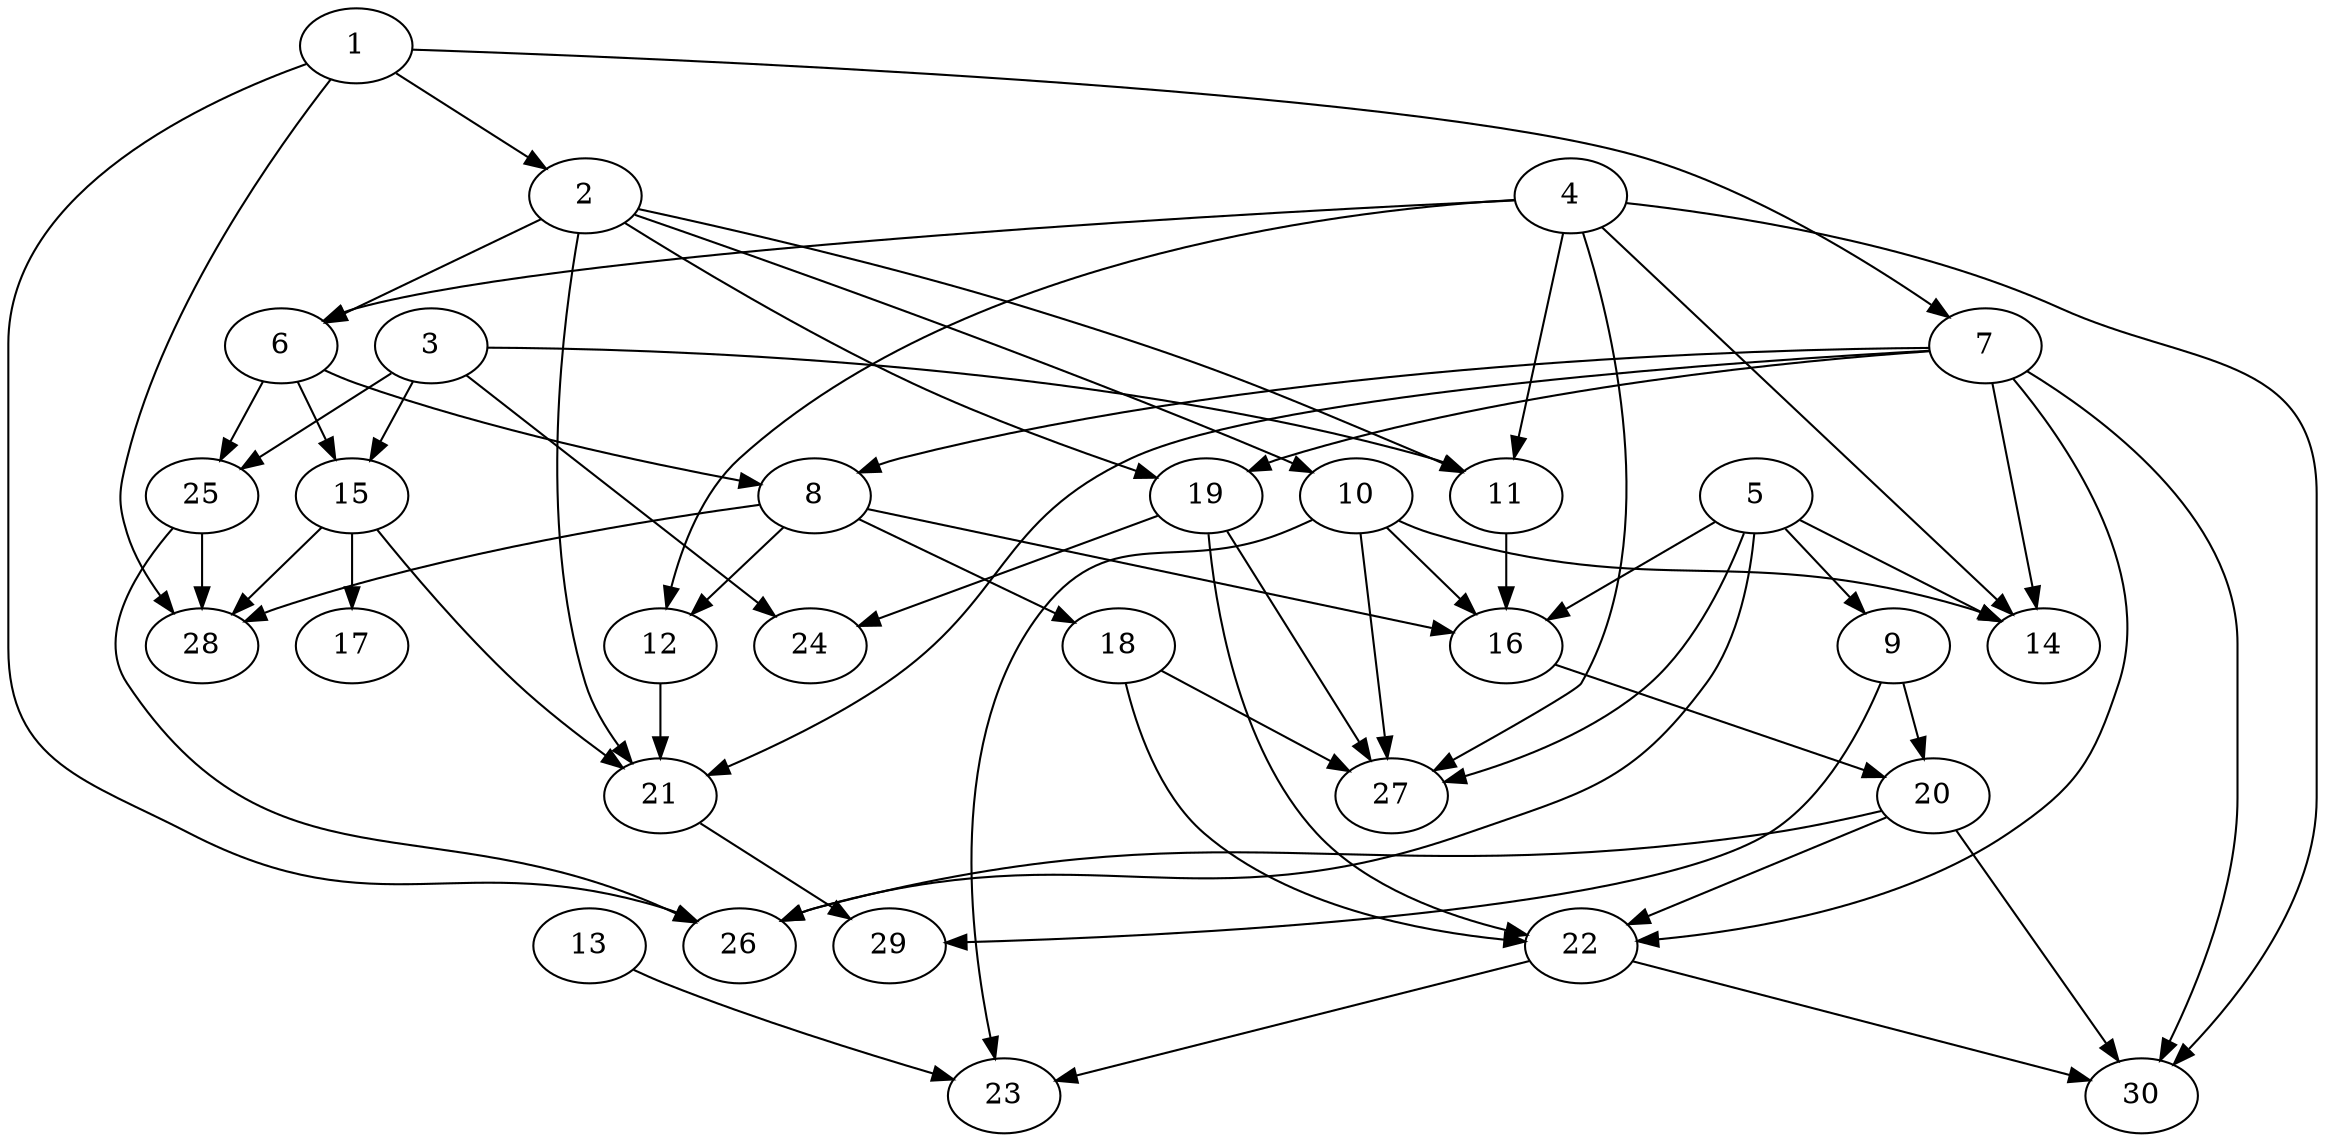 digraph "core_16p_gb_Random_Nodes_30_Density_2.10_CCR_0.99_WeightType_Random_schedule.gxl" {
	1	 [Weight=11];
	2	 [Weight=13];
	1 -> 2	 [Weight=5];
	7	 [Weight=19];
	1 -> 7	 [Weight=2];
	26	 [Weight=6];
	1 -> 26	 [Weight=8];
	28	 [Weight=19];
	1 -> 28	 [Weight=2];
	6	 [Weight=11];
	2 -> 6	 [Weight=2];
	10	 [Weight=11];
	2 -> 10	 [Weight=9];
	11	 [Weight=13];
	2 -> 11	 [Weight=6];
	19	 [Weight=19];
	2 -> 19	 [Weight=5];
	21	 [Weight=8];
	2 -> 21	 [Weight=10];
	3	 [Weight=19];
	3 -> 11	 [Weight=5];
	15	 [Weight=4];
	3 -> 15	 [Weight=6];
	24	 [Weight=6];
	3 -> 24	 [Weight=7];
	25	 [Weight=8];
	3 -> 25	 [Weight=10];
	4	 [Weight=11];
	4 -> 6	 [Weight=6];
	4 -> 11	 [Weight=7];
	12	 [Weight=19];
	4 -> 12	 [Weight=2];
	14	 [Weight=15];
	4 -> 14	 [Weight=9];
	27	 [Weight=6];
	4 -> 27	 [Weight=3];
	30	 [Weight=11];
	4 -> 30	 [Weight=2];
	5	 [Weight=8];
	9	 [Weight=21];
	5 -> 9	 [Weight=9];
	5 -> 14	 [Weight=3];
	16	 [Weight=15];
	5 -> 16	 [Weight=10];
	5 -> 26	 [Weight=7];
	5 -> 27	 [Weight=4];
	8	 [Weight=15];
	6 -> 8	 [Weight=4];
	6 -> 15	 [Weight=10];
	6 -> 25	 [Weight=10];
	7 -> 8	 [Weight=9];
	7 -> 14	 [Weight=10];
	7 -> 19	 [Weight=4];
	7 -> 21	 [Weight=9];
	22	 [Weight=13];
	7 -> 22	 [Weight=4];
	7 -> 30	 [Weight=5];
	8 -> 12	 [Weight=5];
	8 -> 16	 [Weight=2];
	18	 [Weight=15];
	8 -> 18	 [Weight=4];
	8 -> 28	 [Weight=3];
	20	 [Weight=17];
	9 -> 20	 [Weight=4];
	29	 [Weight=13];
	9 -> 29	 [Weight=5];
	10 -> 14	 [Weight=8];
	10 -> 16	 [Weight=8];
	23	 [Weight=4];
	10 -> 23	 [Weight=5];
	10 -> 27	 [Weight=4];
	11 -> 16	 [Weight=4];
	12 -> 21	 [Weight=8];
	13	 [Weight=11];
	13 -> 23	 [Weight=9];
	17	 [Weight=17];
	15 -> 17	 [Weight=10];
	15 -> 21	 [Weight=9];
	15 -> 28	 [Weight=10];
	16 -> 20	 [Weight=6];
	18 -> 22	 [Weight=9];
	18 -> 27	 [Weight=9];
	19 -> 22	 [Weight=4];
	19 -> 24	 [Weight=3];
	19 -> 27	 [Weight=6];
	20 -> 22	 [Weight=7];
	20 -> 26	 [Weight=2];
	20 -> 30	 [Weight=5];
	21 -> 29	 [Weight=2];
	22 -> 23	 [Weight=7];
	22 -> 30	 [Weight=9];
	25 -> 26	 [Weight=3];
	25 -> 28	 [Weight=2];
}
